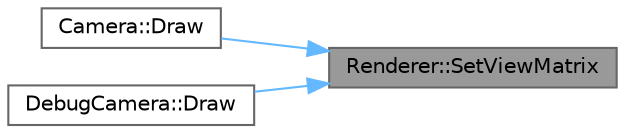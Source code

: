 digraph "Renderer::SetViewMatrix"
{
 // LATEX_PDF_SIZE
  bgcolor="transparent";
  edge [fontname=Helvetica,fontsize=10,labelfontname=Helvetica,labelfontsize=10];
  node [fontname=Helvetica,fontsize=10,shape=box,height=0.2,width=0.4];
  rankdir="RL";
  Node1 [id="Node000001",label="Renderer::SetViewMatrix",height=0.2,width=0.4,color="gray40", fillcolor="grey60", style="filled", fontcolor="black",tooltip="ビュー行列を設定"];
  Node1 -> Node2 [id="edge3_Node000001_Node000002",dir="back",color="steelblue1",style="solid",tooltip=" "];
  Node2 [id="Node000002",label="Camera::Draw",height=0.2,width=0.4,color="grey40", fillcolor="white", style="filled",URL="$class_camera.html#a0d80a44404b91bc03be2c117d1f8185b",tooltip="Cameraクラスの描画処理を行います。"];
  Node1 -> Node3 [id="edge4_Node000001_Node000003",dir="back",color="steelblue1",style="solid",tooltip=" "];
  Node3 [id="Node000003",label="DebugCamera::Draw",height=0.2,width=0.4,color="grey40", fillcolor="white", style="filled",URL="$class_debug_camera.html#ac10d0e3e466d146050180eb701aa581c",tooltip="DebugCameraクラスの描画処理を行います。"];
}
